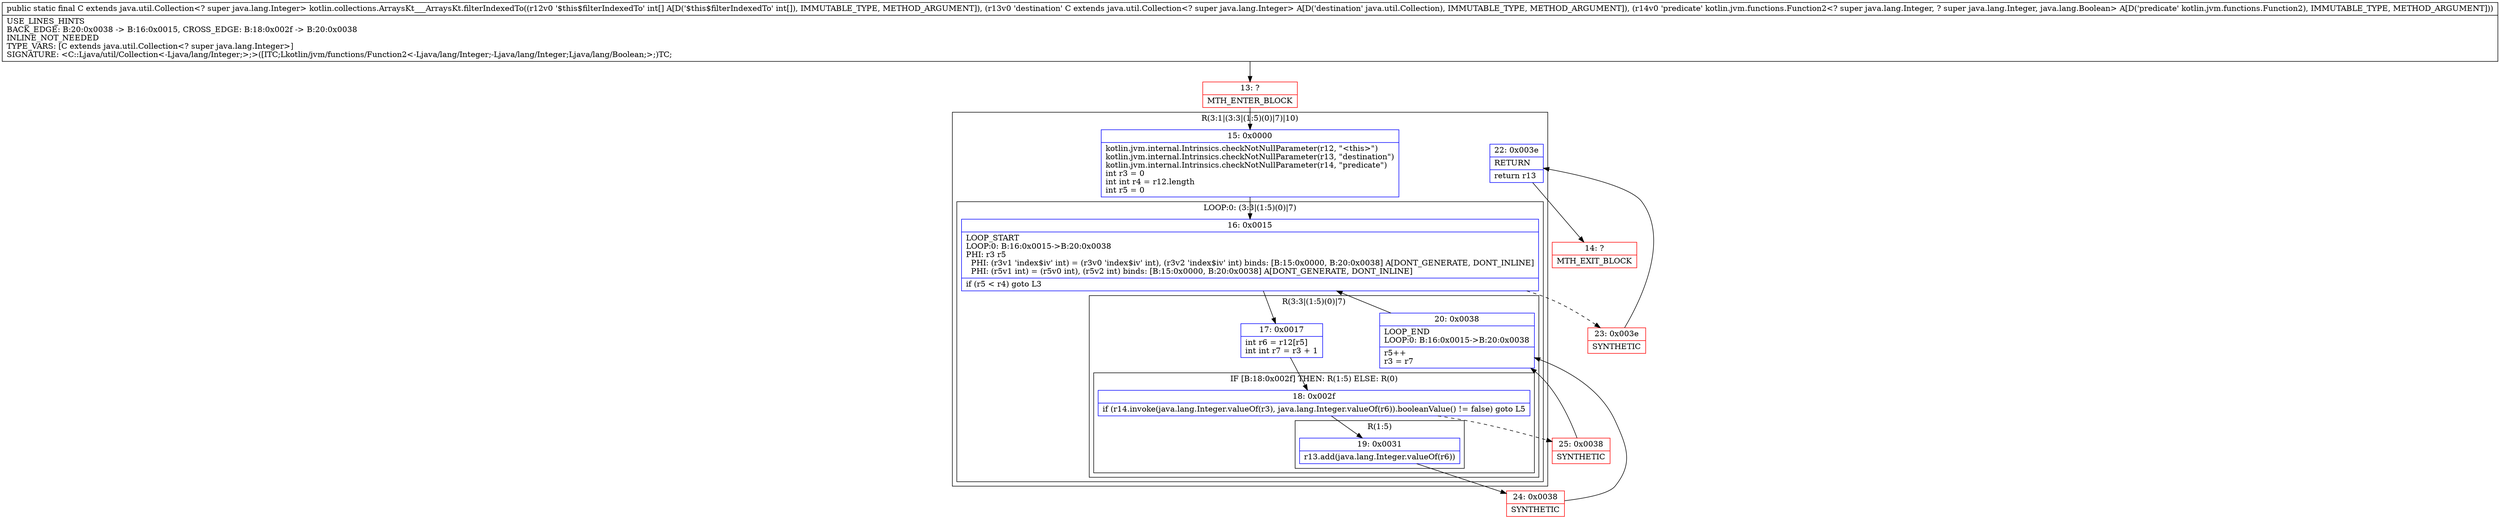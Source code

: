 digraph "CFG forkotlin.collections.ArraysKt___ArraysKt.filterIndexedTo([ILjava\/util\/Collection;Lkotlin\/jvm\/functions\/Function2;)Ljava\/util\/Collection;" {
subgraph cluster_Region_678187996 {
label = "R(3:1|(3:3|(1:5)(0)|7)|10)";
node [shape=record,color=blue];
Node_15 [shape=record,label="{15\:\ 0x0000|kotlin.jvm.internal.Intrinsics.checkNotNullParameter(r12, \"\<this\>\")\lkotlin.jvm.internal.Intrinsics.checkNotNullParameter(r13, \"destination\")\lkotlin.jvm.internal.Intrinsics.checkNotNullParameter(r14, \"predicate\")\lint r3 = 0\lint int r4 = r12.length\lint r5 = 0\l}"];
subgraph cluster_LoopRegion_364239147 {
label = "LOOP:0: (3:3|(1:5)(0)|7)";
node [shape=record,color=blue];
Node_16 [shape=record,label="{16\:\ 0x0015|LOOP_START\lLOOP:0: B:16:0x0015\-\>B:20:0x0038\lPHI: r3 r5 \l  PHI: (r3v1 'index$iv' int) = (r3v0 'index$iv' int), (r3v2 'index$iv' int) binds: [B:15:0x0000, B:20:0x0038] A[DONT_GENERATE, DONT_INLINE]\l  PHI: (r5v1 int) = (r5v0 int), (r5v2 int) binds: [B:15:0x0000, B:20:0x0038] A[DONT_GENERATE, DONT_INLINE]\l|if (r5 \< r4) goto L3\l}"];
subgraph cluster_Region_203728257 {
label = "R(3:3|(1:5)(0)|7)";
node [shape=record,color=blue];
Node_17 [shape=record,label="{17\:\ 0x0017|int r6 = r12[r5]\lint int r7 = r3 + 1\l}"];
subgraph cluster_IfRegion_1319011500 {
label = "IF [B:18:0x002f] THEN: R(1:5) ELSE: R(0)";
node [shape=record,color=blue];
Node_18 [shape=record,label="{18\:\ 0x002f|if (r14.invoke(java.lang.Integer.valueOf(r3), java.lang.Integer.valueOf(r6)).booleanValue() != false) goto L5\l}"];
subgraph cluster_Region_1594723058 {
label = "R(1:5)";
node [shape=record,color=blue];
Node_19 [shape=record,label="{19\:\ 0x0031|r13.add(java.lang.Integer.valueOf(r6))\l}"];
}
subgraph cluster_Region_1329006398 {
label = "R(0)";
node [shape=record,color=blue];
}
}
Node_20 [shape=record,label="{20\:\ 0x0038|LOOP_END\lLOOP:0: B:16:0x0015\-\>B:20:0x0038\l|r5++\lr3 = r7\l}"];
}
}
Node_22 [shape=record,label="{22\:\ 0x003e|RETURN\l|return r13\l}"];
}
Node_13 [shape=record,color=red,label="{13\:\ ?|MTH_ENTER_BLOCK\l}"];
Node_24 [shape=record,color=red,label="{24\:\ 0x0038|SYNTHETIC\l}"];
Node_25 [shape=record,color=red,label="{25\:\ 0x0038|SYNTHETIC\l}"];
Node_23 [shape=record,color=red,label="{23\:\ 0x003e|SYNTHETIC\l}"];
Node_14 [shape=record,color=red,label="{14\:\ ?|MTH_EXIT_BLOCK\l}"];
MethodNode[shape=record,label="{public static final C extends java.util.Collection\<? super java.lang.Integer\> kotlin.collections.ArraysKt___ArraysKt.filterIndexedTo((r12v0 '$this$filterIndexedTo' int[] A[D('$this$filterIndexedTo' int[]), IMMUTABLE_TYPE, METHOD_ARGUMENT]), (r13v0 'destination' C extends java.util.Collection\<? super java.lang.Integer\> A[D('destination' java.util.Collection), IMMUTABLE_TYPE, METHOD_ARGUMENT]), (r14v0 'predicate' kotlin.jvm.functions.Function2\<? super java.lang.Integer, ? super java.lang.Integer, java.lang.Boolean\> A[D('predicate' kotlin.jvm.functions.Function2), IMMUTABLE_TYPE, METHOD_ARGUMENT]))  | USE_LINES_HINTS\lBACK_EDGE: B:20:0x0038 \-\> B:16:0x0015, CROSS_EDGE: B:18:0x002f \-\> B:20:0x0038\lINLINE_NOT_NEEDED\lTYPE_VARS: [C extends java.util.Collection\<? super java.lang.Integer\>]\lSIGNATURE: \<C::Ljava\/util\/Collection\<\-Ljava\/lang\/Integer;\>;\>([ITC;Lkotlin\/jvm\/functions\/Function2\<\-Ljava\/lang\/Integer;\-Ljava\/lang\/Integer;Ljava\/lang\/Boolean;\>;)TC;\l}"];
MethodNode -> Node_13;Node_15 -> Node_16;
Node_16 -> Node_17;
Node_16 -> Node_23[style=dashed];
Node_17 -> Node_18;
Node_18 -> Node_19;
Node_18 -> Node_25[style=dashed];
Node_19 -> Node_24;
Node_20 -> Node_16;
Node_22 -> Node_14;
Node_13 -> Node_15;
Node_24 -> Node_20;
Node_25 -> Node_20;
Node_23 -> Node_22;
}


